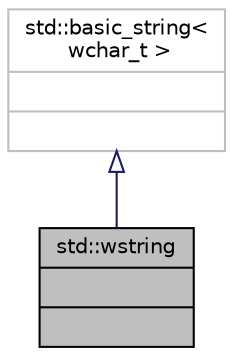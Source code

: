 digraph "std::wstring"
{
  edge [fontname="Helvetica",fontsize="10",labelfontname="Helvetica",labelfontsize="10"];
  node [fontname="Helvetica",fontsize="10",shape=record];
  Node1065 [label="{std::wstring\n||}",height=0.2,width=0.4,color="black", fillcolor="grey75", style="filled", fontcolor="black"];
  Node1066 -> Node1065 [dir="back",color="midnightblue",fontsize="10",style="solid",arrowtail="onormal",fontname="Helvetica"];
  Node1066 [label="{std::basic_string\<\l wchar_t \>\n||}",height=0.2,width=0.4,color="grey75", fillcolor="white", style="filled",tooltip="STL class "];
}
